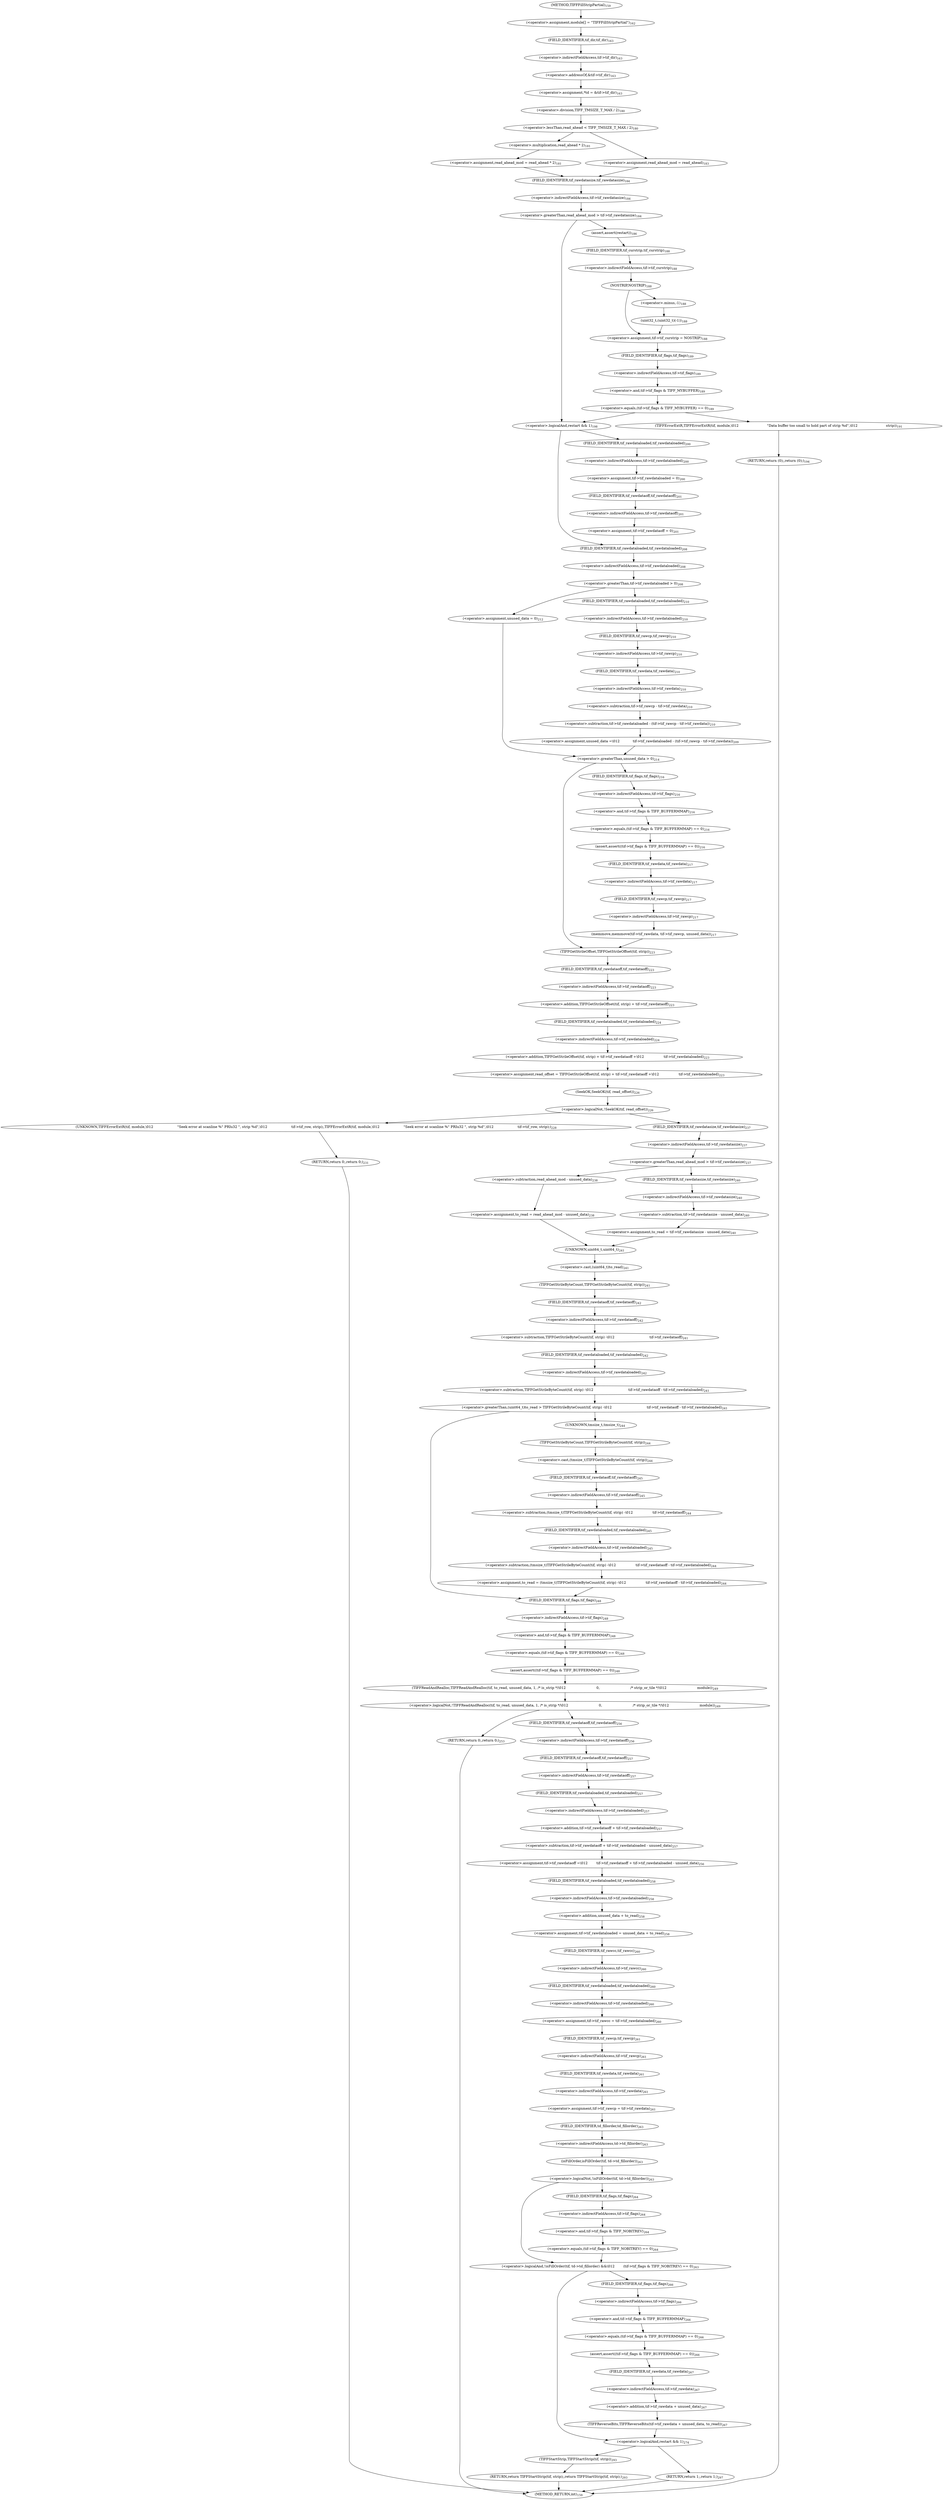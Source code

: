 digraph "TIFFFillStripPartial" {  
"74186" [label = <(&lt;operator&gt;.assignment,module[] = &quot;TIFFFillStripPartial&quot;)<SUB>162</SUB>> ]
"74190" [label = <(&lt;operator&gt;.assignment,*td = &amp;tif-&gt;tif_dir)<SUB>163</SUB>> ]
"74312" [label = <(&lt;operator&gt;.assignment,read_offset = TIFFGetStrileOffset(tif, strip) + tif-&gt;tif_rawdataoff +\012                  tif-&gt;tif_rawdataloaded)<SUB>223</SUB>> ]
"74387" [label = <(assert,assert((tif-&gt;tif_flags &amp; TIFF_BUFFERMMAP) == 0))<SUB>248</SUB>> ]
"74407" [label = <(&lt;operator&gt;.assignment,tif-&gt;tif_rawdataoff =\012        tif-&gt;tif_rawdataoff + tif-&gt;tif_rawdataloaded - unused_data)<SUB>256</SUB>> ]
"74420" [label = <(&lt;operator&gt;.assignment,tif-&gt;tif_rawdataloaded = unused_data + to_read)<SUB>258</SUB>> ]
"74427" [label = <(&lt;operator&gt;.assignment,tif-&gt;tif_rawcc = tif-&gt;tif_rawdataloaded)<SUB>260</SUB>> ]
"74434" [label = <(&lt;operator&gt;.assignment,tif-&gt;tif_rawcp = tif-&gt;tif_rawdata)<SUB>261</SUB>> ]
"74192" [label = <(&lt;operator&gt;.addressOf,&amp;tif-&gt;tif_dir)<SUB>163</SUB>> ]
"74201" [label = <(&lt;operator&gt;.lessThan,read_ahead &lt; TIFF_TMSIZE_T_MAX / 2)<SUB>180</SUB>> ]
"74218" [label = <(&lt;operator&gt;.greaterThan,read_ahead_mod &gt; tif-&gt;tif_rawdatasize)<SUB>184</SUB>> ]
"74252" [label = <(&lt;operator&gt;.logicalAnd,restart &amp;&amp; 1)<SUB>198</SUB>> ]
"74267" [label = <(&lt;operator&gt;.greaterThan,tif-&gt;tif_rawdataloaded &gt; 0)<SUB>208</SUB>> ]
"74292" [label = <(&lt;operator&gt;.greaterThan,unused_data &gt; 0)<SUB>214</SUB>> ]
"74314" [label = <(&lt;operator&gt;.addition,TIFFGetStrileOffset(tif, strip) + tif-&gt;tif_rawdataoff +\012                  tif-&gt;tif_rawdataloaded)<SUB>223</SUB>> ]
"74326" [label = <(&lt;operator&gt;.logicalNot,!SeekOK(tif, read_offset))<SUB>226</SUB>> ]
"74335" [label = <(&lt;operator&gt;.greaterThan,read_ahead_mod &gt; tif-&gt;tif_rawdatasize)<SUB>237</SUB>> ]
"74356" [label = <(&lt;operator&gt;.greaterThan,(uint64_t)to_read &gt; TIFFGetStrileByteCount(tif, strip) -\012                                tif-&gt;tif_rawdataoff - tif-&gt;tif_rawdataloaded)<SUB>241</SUB>> ]
"74388" [label = <(&lt;operator&gt;.equals,(tif-&gt;tif_flags &amp; TIFF_BUFFERMMAP) == 0)<SUB>248</SUB>> ]
"74396" [label = <(&lt;operator&gt;.logicalNot,!TIFFReadAndRealloc(tif, to_read, unused_data, 1, /* is_strip */\012                            0,                            /* strip_or_tile */\012                            module))<SUB>249</SUB>> ]
"74408" [label = <(&lt;operator&gt;.indirectFieldAccess,tif-&gt;tif_rawdataoff)<SUB>256</SUB>> ]
"74411" [label = <(&lt;operator&gt;.subtraction,tif-&gt;tif_rawdataoff + tif-&gt;tif_rawdataloaded - unused_data)<SUB>257</SUB>> ]
"74421" [label = <(&lt;operator&gt;.indirectFieldAccess,tif-&gt;tif_rawdataloaded)<SUB>258</SUB>> ]
"74424" [label = <(&lt;operator&gt;.addition,unused_data + to_read)<SUB>258</SUB>> ]
"74428" [label = <(&lt;operator&gt;.indirectFieldAccess,tif-&gt;tif_rawcc)<SUB>260</SUB>> ]
"74431" [label = <(&lt;operator&gt;.indirectFieldAccess,tif-&gt;tif_rawdataloaded)<SUB>260</SUB>> ]
"74435" [label = <(&lt;operator&gt;.indirectFieldAccess,tif-&gt;tif_rawcp)<SUB>261</SUB>> ]
"74438" [label = <(&lt;operator&gt;.indirectFieldAccess,tif-&gt;tif_rawdata)<SUB>261</SUB>> ]
"74442" [label = <(&lt;operator&gt;.logicalAnd,!isFillOrder(tif, td-&gt;td_fillorder) &amp;&amp;\012        (tif-&gt;tif_flags &amp; TIFF_NOBITREV) == 0)<SUB>263</SUB>> ]
"74473" [label = <(&lt;operator&gt;.logicalAnd,restart &amp;&amp; 1)<SUB>274</SUB>> ]
"74193" [label = <(&lt;operator&gt;.indirectFieldAccess,tif-&gt;tif_dir)<SUB>163</SUB>> ]
"74203" [label = <(&lt;operator&gt;.division,TIFF_TMSIZE_T_MAX / 2)<SUB>180</SUB>> ]
"74207" [label = <(&lt;operator&gt;.assignment,read_ahead_mod = read_ahead * 2)<SUB>181</SUB>> ]
"74220" [label = <(&lt;operator&gt;.indirectFieldAccess,tif-&gt;tif_rawdatasize)<SUB>184</SUB>> ]
"74224" [label = <(assert,assert(restart))<SUB>186</SUB>> ]
"74226" [label = <(&lt;operator&gt;.assignment,tif-&gt;tif_curstrip = NOSTRIP)<SUB>188</SUB>> ]
"74256" [label = <(&lt;operator&gt;.assignment,tif-&gt;tif_rawdataloaded = 0)<SUB>200</SUB>> ]
"74261" [label = <(&lt;operator&gt;.assignment,tif-&gt;tif_rawdataoff = 0)<SUB>201</SUB>> ]
"74268" [label = <(&lt;operator&gt;.indirectFieldAccess,tif-&gt;tif_rawdataloaded)<SUB>208</SUB>> ]
"74273" [label = <(&lt;operator&gt;.assignment,unused_data =\012            tif-&gt;tif_rawdataloaded - (tif-&gt;tif_rawcp - tif-&gt;tif_rawdata))<SUB>209</SUB>> ]
"74296" [label = <(assert,assert((tif-&gt;tif_flags &amp; TIFF_BUFFERMMAP) == 0))<SUB>216</SUB>> ]
"74304" [label = <(memmove,memmove(tif-&gt;tif_rawdata, tif-&gt;tif_rawcp, unused_data))<SUB>217</SUB>> ]
"74315" [label = <(&lt;operator&gt;.addition,TIFFGetStrileOffset(tif, strip) + tif-&gt;tif_rawdataoff)<SUB>223</SUB>> ]
"74322" [label = <(&lt;operator&gt;.indirectFieldAccess,tif-&gt;tif_rawdataloaded)<SUB>224</SUB>> ]
"74327" [label = <(SeekOK,SeekOK(tif, read_offset))<SUB>226</SUB>> ]
"74331" [label = <(UNKNOWN,TIFFErrorExtR(tif, module,\012                      &quot;Seek error at scanline %&quot; PRIu32 &quot;, strip %d&quot;,\012                      tif-&gt;tif_row, strip);,TIFFErrorExtR(tif, module,\012                      &quot;Seek error at scanline %&quot; PRIu32 &quot;, strip %d&quot;,\012                      tif-&gt;tif_row, strip);)<SUB>228</SUB>> ]
"74332" [label = <(RETURN,return 0;,return 0;)<SUB>231</SUB>> ]
"74337" [label = <(&lt;operator&gt;.indirectFieldAccess,tif-&gt;tif_rawdatasize)<SUB>237</SUB>> ]
"74341" [label = <(&lt;operator&gt;.assignment,to_read = read_ahead_mod - unused_data)<SUB>238</SUB>> ]
"74357" [label = <(&lt;operator&gt;.cast,(uint64_t)to_read)<SUB>241</SUB>> ]
"74360" [label = <(&lt;operator&gt;.subtraction,TIFFGetStrileByteCount(tif, strip) -\012                                tif-&gt;tif_rawdataoff - tif-&gt;tif_rawdataloaded)<SUB>241</SUB>> ]
"74372" [label = <(&lt;operator&gt;.assignment,to_read = (tmsize_t)TIFFGetStrileByteCount(tif, strip) -\012                  tif-&gt;tif_rawdataoff - tif-&gt;tif_rawdataloaded)<SUB>244</SUB>> ]
"74389" [label = <(&lt;operator&gt;.and,tif-&gt;tif_flags &amp; TIFF_BUFFERMMAP)<SUB>248</SUB>> ]
"74397" [label = <(TIFFReadAndRealloc,TIFFReadAndRealloc(tif, to_read, unused_data, 1, /* is_strip */\012                            0,                            /* strip_or_tile */\012                            module))<SUB>249</SUB>> ]
"74405" [label = <(RETURN,return 0;,return 0;)<SUB>253</SUB>> ]
"74410" [label = <(FIELD_IDENTIFIER,tif_rawdataoff,tif_rawdataoff)<SUB>256</SUB>> ]
"74412" [label = <(&lt;operator&gt;.addition,tif-&gt;tif_rawdataoff + tif-&gt;tif_rawdataloaded)<SUB>257</SUB>> ]
"74423" [label = <(FIELD_IDENTIFIER,tif_rawdataloaded,tif_rawdataloaded)<SUB>258</SUB>> ]
"74430" [label = <(FIELD_IDENTIFIER,tif_rawcc,tif_rawcc)<SUB>260</SUB>> ]
"74433" [label = <(FIELD_IDENTIFIER,tif_rawdataloaded,tif_rawdataloaded)<SUB>260</SUB>> ]
"74437" [label = <(FIELD_IDENTIFIER,tif_rawcp,tif_rawcp)<SUB>261</SUB>> ]
"74440" [label = <(FIELD_IDENTIFIER,tif_rawdata,tif_rawdata)<SUB>261</SUB>> ]
"74443" [label = <(&lt;operator&gt;.logicalNot,!isFillOrder(tif, td-&gt;td_fillorder))<SUB>263</SUB>> ]
"74449" [label = <(&lt;operator&gt;.equals,(tif-&gt;tif_flags &amp; TIFF_NOBITREV) == 0)<SUB>264</SUB>> ]
"74457" [label = <(assert,assert((tif-&gt;tif_flags &amp; TIFF_BUFFERMMAP) == 0))<SUB>266</SUB>> ]
"74465" [label = <(TIFFReverseBits,TIFFReverseBits(tif-&gt;tif_rawdata + unused_data, to_read))<SUB>267</SUB>> ]
"74477" [label = <(RETURN,return TIFFStartStrip(tif, strip);,return TIFFStartStrip(tif, strip);)<SUB>293</SUB>> ]
"74195" [label = <(FIELD_IDENTIFIER,tif_dir,tif_dir)<SUB>163</SUB>> ]
"74209" [label = <(&lt;operator&gt;.multiplication,read_ahead * 2)<SUB>181</SUB>> ]
"74214" [label = <(&lt;operator&gt;.assignment,read_ahead_mod = read_ahead)<SUB>183</SUB>> ]
"74222" [label = <(FIELD_IDENTIFIER,tif_rawdatasize,tif_rawdatasize)<SUB>184</SUB>> ]
"74227" [label = <(&lt;operator&gt;.indirectFieldAccess,tif-&gt;tif_curstrip)<SUB>188</SUB>> ]
"74230" [label = <(NOSTRIP,NOSTRIP)<SUB>188</SUB>> ]
"74236" [label = <(&lt;operator&gt;.equals,(tif-&gt;tif_flags &amp; TIFF_MYBUFFER) == 0)<SUB>189</SUB>> ]
"74257" [label = <(&lt;operator&gt;.indirectFieldAccess,tif-&gt;tif_rawdataloaded)<SUB>200</SUB>> ]
"74262" [label = <(&lt;operator&gt;.indirectFieldAccess,tif-&gt;tif_rawdataoff)<SUB>201</SUB>> ]
"74270" [label = <(FIELD_IDENTIFIER,tif_rawdataloaded,tif_rawdataloaded)<SUB>208</SUB>> ]
"74275" [label = <(&lt;operator&gt;.subtraction,tif-&gt;tif_rawdataloaded - (tif-&gt;tif_rawcp - tif-&gt;tif_rawdata))<SUB>210</SUB>> ]
"74288" [label = <(&lt;operator&gt;.assignment,unused_data = 0)<SUB>212</SUB>> ]
"74297" [label = <(&lt;operator&gt;.equals,(tif-&gt;tif_flags &amp; TIFF_BUFFERMMAP) == 0)<SUB>216</SUB>> ]
"74305" [label = <(&lt;operator&gt;.indirectFieldAccess,tif-&gt;tif_rawdata)<SUB>217</SUB>> ]
"74308" [label = <(&lt;operator&gt;.indirectFieldAccess,tif-&gt;tif_rawcp)<SUB>217</SUB>> ]
"74316" [label = <(TIFFGetStrileOffset,TIFFGetStrileOffset(tif, strip))<SUB>223</SUB>> ]
"74319" [label = <(&lt;operator&gt;.indirectFieldAccess,tif-&gt;tif_rawdataoff)<SUB>223</SUB>> ]
"74324" [label = <(FIELD_IDENTIFIER,tif_rawdataloaded,tif_rawdataloaded)<SUB>224</SUB>> ]
"74339" [label = <(FIELD_IDENTIFIER,tif_rawdatasize,tif_rawdatasize)<SUB>237</SUB>> ]
"74343" [label = <(&lt;operator&gt;.subtraction,read_ahead_mod - unused_data)<SUB>238</SUB>> ]
"74348" [label = <(&lt;operator&gt;.assignment,to_read = tif-&gt;tif_rawdatasize - unused_data)<SUB>240</SUB>> ]
"74358" [label = <(UNKNOWN,uint64_t,uint64_t)<SUB>241</SUB>> ]
"74361" [label = <(&lt;operator&gt;.subtraction,TIFFGetStrileByteCount(tif, strip) -\012                                tif-&gt;tif_rawdataoff)<SUB>241</SUB>> ]
"74368" [label = <(&lt;operator&gt;.indirectFieldAccess,tif-&gt;tif_rawdataloaded)<SUB>242</SUB>> ]
"74374" [label = <(&lt;operator&gt;.subtraction,(tmsize_t)TIFFGetStrileByteCount(tif, strip) -\012                  tif-&gt;tif_rawdataoff - tif-&gt;tif_rawdataloaded)<SUB>244</SUB>> ]
"74390" [label = <(&lt;operator&gt;.indirectFieldAccess,tif-&gt;tif_flags)<SUB>248</SUB>> ]
"74413" [label = <(&lt;operator&gt;.indirectFieldAccess,tif-&gt;tif_rawdataoff)<SUB>257</SUB>> ]
"74416" [label = <(&lt;operator&gt;.indirectFieldAccess,tif-&gt;tif_rawdataloaded)<SUB>257</SUB>> ]
"74444" [label = <(isFillOrder,isFillOrder(tif, td-&gt;td_fillorder))<SUB>263</SUB>> ]
"74450" [label = <(&lt;operator&gt;.and,tif-&gt;tif_flags &amp; TIFF_NOBITREV)<SUB>264</SUB>> ]
"74458" [label = <(&lt;operator&gt;.equals,(tif-&gt;tif_flags &amp; TIFF_BUFFERMMAP) == 0)<SUB>266</SUB>> ]
"74466" [label = <(&lt;operator&gt;.addition,tif-&gt;tif_rawdata + unused_data)<SUB>267</SUB>> ]
"74478" [label = <(TIFFStartStrip,TIFFStartStrip(tif, strip))<SUB>293</SUB>> ]
"74483" [label = <(RETURN,return 1;,return 1;)<SUB>297</SUB>> ]
"74229" [label = <(FIELD_IDENTIFIER,tif_curstrip,tif_curstrip)<SUB>188</SUB>> ]
"74237" [label = <(&lt;operator&gt;.and,tif-&gt;tif_flags &amp; TIFF_MYBUFFER)<SUB>189</SUB>> ]
"74244" [label = <(TIFFErrorExtR,TIFFErrorExtR(tif, module,\012                          &quot;Data buffer too small to hold part of strip %d&quot;,\012                          strip))<SUB>191</SUB>> ]
"74249" [label = <(RETURN,return (0);,return (0);)<SUB>194</SUB>> ]
"74259" [label = <(FIELD_IDENTIFIER,tif_rawdataloaded,tif_rawdataloaded)<SUB>200</SUB>> ]
"74264" [label = <(FIELD_IDENTIFIER,tif_rawdataoff,tif_rawdataoff)<SUB>201</SUB>> ]
"74276" [label = <(&lt;operator&gt;.indirectFieldAccess,tif-&gt;tif_rawdataloaded)<SUB>210</SUB>> ]
"74279" [label = <(&lt;operator&gt;.subtraction,tif-&gt;tif_rawcp - tif-&gt;tif_rawdata)<SUB>210</SUB>> ]
"74298" [label = <(&lt;operator&gt;.and,tif-&gt;tif_flags &amp; TIFF_BUFFERMMAP)<SUB>216</SUB>> ]
"74307" [label = <(FIELD_IDENTIFIER,tif_rawdata,tif_rawdata)<SUB>217</SUB>> ]
"74310" [label = <(FIELD_IDENTIFIER,tif_rawcp,tif_rawcp)<SUB>217</SUB>> ]
"74321" [label = <(FIELD_IDENTIFIER,tif_rawdataoff,tif_rawdataoff)<SUB>223</SUB>> ]
"74350" [label = <(&lt;operator&gt;.subtraction,tif-&gt;tif_rawdatasize - unused_data)<SUB>240</SUB>> ]
"74362" [label = <(TIFFGetStrileByteCount,TIFFGetStrileByteCount(tif, strip))<SUB>241</SUB>> ]
"74365" [label = <(&lt;operator&gt;.indirectFieldAccess,tif-&gt;tif_rawdataoff)<SUB>242</SUB>> ]
"74370" [label = <(FIELD_IDENTIFIER,tif_rawdataloaded,tif_rawdataloaded)<SUB>242</SUB>> ]
"74375" [label = <(&lt;operator&gt;.subtraction,(tmsize_t)TIFFGetStrileByteCount(tif, strip) -\012                  tif-&gt;tif_rawdataoff)<SUB>244</SUB>> ]
"74384" [label = <(&lt;operator&gt;.indirectFieldAccess,tif-&gt;tif_rawdataloaded)<SUB>245</SUB>> ]
"74392" [label = <(FIELD_IDENTIFIER,tif_flags,tif_flags)<SUB>248</SUB>> ]
"74415" [label = <(FIELD_IDENTIFIER,tif_rawdataoff,tif_rawdataoff)<SUB>257</SUB>> ]
"74418" [label = <(FIELD_IDENTIFIER,tif_rawdataloaded,tif_rawdataloaded)<SUB>257</SUB>> ]
"74446" [label = <(&lt;operator&gt;.indirectFieldAccess,td-&gt;td_fillorder)<SUB>263</SUB>> ]
"74451" [label = <(&lt;operator&gt;.indirectFieldAccess,tif-&gt;tif_flags)<SUB>264</SUB>> ]
"74459" [label = <(&lt;operator&gt;.and,tif-&gt;tif_flags &amp; TIFF_BUFFERMMAP)<SUB>266</SUB>> ]
"74467" [label = <(&lt;operator&gt;.indirectFieldAccess,tif-&gt;tif_rawdata)<SUB>267</SUB>> ]
"74232" [label = <(uint32_t,(uint32_t)(-1))<SUB>188</SUB>> ]
"74238" [label = <(&lt;operator&gt;.indirectFieldAccess,tif-&gt;tif_flags)<SUB>189</SUB>> ]
"74278" [label = <(FIELD_IDENTIFIER,tif_rawdataloaded,tif_rawdataloaded)<SUB>210</SUB>> ]
"74280" [label = <(&lt;operator&gt;.indirectFieldAccess,tif-&gt;tif_rawcp)<SUB>210</SUB>> ]
"74283" [label = <(&lt;operator&gt;.indirectFieldAccess,tif-&gt;tif_rawdata)<SUB>210</SUB>> ]
"74299" [label = <(&lt;operator&gt;.indirectFieldAccess,tif-&gt;tif_flags)<SUB>216</SUB>> ]
"74351" [label = <(&lt;operator&gt;.indirectFieldAccess,tif-&gt;tif_rawdatasize)<SUB>240</SUB>> ]
"74367" [label = <(FIELD_IDENTIFIER,tif_rawdataoff,tif_rawdataoff)<SUB>242</SUB>> ]
"74376" [label = <(&lt;operator&gt;.cast,(tmsize_t)TIFFGetStrileByteCount(tif, strip))<SUB>244</SUB>> ]
"74381" [label = <(&lt;operator&gt;.indirectFieldAccess,tif-&gt;tif_rawdataoff)<SUB>245</SUB>> ]
"74386" [label = <(FIELD_IDENTIFIER,tif_rawdataloaded,tif_rawdataloaded)<SUB>245</SUB>> ]
"74448" [label = <(FIELD_IDENTIFIER,td_fillorder,td_fillorder)<SUB>263</SUB>> ]
"74453" [label = <(FIELD_IDENTIFIER,tif_flags,tif_flags)<SUB>264</SUB>> ]
"74460" [label = <(&lt;operator&gt;.indirectFieldAccess,tif-&gt;tif_flags)<SUB>266</SUB>> ]
"74469" [label = <(FIELD_IDENTIFIER,tif_rawdata,tif_rawdata)<SUB>267</SUB>> ]
"74233" [label = <(&lt;operator&gt;.minus,-1)<SUB>188</SUB>> ]
"74240" [label = <(FIELD_IDENTIFIER,tif_flags,tif_flags)<SUB>189</SUB>> ]
"74282" [label = <(FIELD_IDENTIFIER,tif_rawcp,tif_rawcp)<SUB>210</SUB>> ]
"74285" [label = <(FIELD_IDENTIFIER,tif_rawdata,tif_rawdata)<SUB>210</SUB>> ]
"74301" [label = <(FIELD_IDENTIFIER,tif_flags,tif_flags)<SUB>216</SUB>> ]
"74353" [label = <(FIELD_IDENTIFIER,tif_rawdatasize,tif_rawdatasize)<SUB>240</SUB>> ]
"74377" [label = <(UNKNOWN,tmsize_t,tmsize_t)<SUB>244</SUB>> ]
"74378" [label = <(TIFFGetStrileByteCount,TIFFGetStrileByteCount(tif, strip))<SUB>244</SUB>> ]
"74383" [label = <(FIELD_IDENTIFIER,tif_rawdataoff,tif_rawdataoff)<SUB>245</SUB>> ]
"74462" [label = <(FIELD_IDENTIFIER,tif_flags,tif_flags)<SUB>266</SUB>> ]
"74179" [label = <(METHOD,TIFFFillStripPartial)<SUB>159</SUB>> ]
"74485" [label = <(METHOD_RETURN,int)<SUB>159</SUB>> ]
  "74186" -> "74195" 
  "74190" -> "74203" 
  "74312" -> "74327" 
  "74387" -> "74397" 
  "74407" -> "74423" 
  "74420" -> "74430" 
  "74427" -> "74437" 
  "74434" -> "74448" 
  "74192" -> "74190" 
  "74201" -> "74209" 
  "74201" -> "74214" 
  "74218" -> "74224" 
  "74218" -> "74252" 
  "74252" -> "74259" 
  "74252" -> "74270" 
  "74267" -> "74278" 
  "74267" -> "74288" 
  "74292" -> "74301" 
  "74292" -> "74316" 
  "74314" -> "74312" 
  "74326" -> "74331" 
  "74326" -> "74339" 
  "74335" -> "74343" 
  "74335" -> "74353" 
  "74356" -> "74377" 
  "74356" -> "74392" 
  "74388" -> "74387" 
  "74396" -> "74405" 
  "74396" -> "74410" 
  "74408" -> "74415" 
  "74411" -> "74407" 
  "74421" -> "74424" 
  "74424" -> "74420" 
  "74428" -> "74433" 
  "74431" -> "74427" 
  "74435" -> "74440" 
  "74438" -> "74434" 
  "74442" -> "74462" 
  "74442" -> "74473" 
  "74473" -> "74478" 
  "74473" -> "74483" 
  "74193" -> "74192" 
  "74203" -> "74201" 
  "74207" -> "74222" 
  "74220" -> "74218" 
  "74224" -> "74229" 
  "74226" -> "74240" 
  "74256" -> "74264" 
  "74261" -> "74270" 
  "74268" -> "74267" 
  "74273" -> "74292" 
  "74296" -> "74307" 
  "74304" -> "74316" 
  "74315" -> "74324" 
  "74322" -> "74314" 
  "74327" -> "74326" 
  "74331" -> "74332" 
  "74332" -> "74485" 
  "74337" -> "74335" 
  "74341" -> "74358" 
  "74357" -> "74362" 
  "74360" -> "74356" 
  "74372" -> "74392" 
  "74389" -> "74388" 
  "74397" -> "74396" 
  "74405" -> "74485" 
  "74410" -> "74408" 
  "74412" -> "74411" 
  "74423" -> "74421" 
  "74430" -> "74428" 
  "74433" -> "74431" 
  "74437" -> "74435" 
  "74440" -> "74438" 
  "74443" -> "74442" 
  "74443" -> "74453" 
  "74449" -> "74442" 
  "74457" -> "74469" 
  "74465" -> "74473" 
  "74477" -> "74485" 
  "74195" -> "74193" 
  "74209" -> "74207" 
  "74214" -> "74222" 
  "74222" -> "74220" 
  "74227" -> "74230" 
  "74230" -> "74226" 
  "74230" -> "74233" 
  "74236" -> "74244" 
  "74236" -> "74252" 
  "74257" -> "74256" 
  "74262" -> "74261" 
  "74270" -> "74268" 
  "74275" -> "74273" 
  "74288" -> "74292" 
  "74297" -> "74296" 
  "74305" -> "74310" 
  "74308" -> "74304" 
  "74316" -> "74321" 
  "74319" -> "74315" 
  "74324" -> "74322" 
  "74339" -> "74337" 
  "74343" -> "74341" 
  "74348" -> "74358" 
  "74358" -> "74357" 
  "74361" -> "74370" 
  "74368" -> "74360" 
  "74374" -> "74372" 
  "74390" -> "74389" 
  "74413" -> "74418" 
  "74416" -> "74412" 
  "74444" -> "74443" 
  "74450" -> "74449" 
  "74458" -> "74457" 
  "74466" -> "74465" 
  "74478" -> "74477" 
  "74483" -> "74485" 
  "74229" -> "74227" 
  "74237" -> "74236" 
  "74244" -> "74249" 
  "74249" -> "74485" 
  "74259" -> "74257" 
  "74264" -> "74262" 
  "74276" -> "74282" 
  "74279" -> "74275" 
  "74298" -> "74297" 
  "74307" -> "74305" 
  "74310" -> "74308" 
  "74321" -> "74319" 
  "74350" -> "74348" 
  "74362" -> "74367" 
  "74365" -> "74361" 
  "74370" -> "74368" 
  "74375" -> "74386" 
  "74384" -> "74374" 
  "74392" -> "74390" 
  "74415" -> "74413" 
  "74418" -> "74416" 
  "74446" -> "74444" 
  "74451" -> "74450" 
  "74459" -> "74458" 
  "74467" -> "74466" 
  "74232" -> "74226" 
  "74238" -> "74237" 
  "74278" -> "74276" 
  "74280" -> "74285" 
  "74283" -> "74279" 
  "74299" -> "74298" 
  "74351" -> "74350" 
  "74367" -> "74365" 
  "74376" -> "74383" 
  "74381" -> "74375" 
  "74386" -> "74384" 
  "74448" -> "74446" 
  "74453" -> "74451" 
  "74460" -> "74459" 
  "74469" -> "74467" 
  "74233" -> "74232" 
  "74240" -> "74238" 
  "74282" -> "74280" 
  "74285" -> "74283" 
  "74301" -> "74299" 
  "74353" -> "74351" 
  "74377" -> "74378" 
  "74378" -> "74376" 
  "74383" -> "74381" 
  "74462" -> "74460" 
  "74179" -> "74186" 
}
